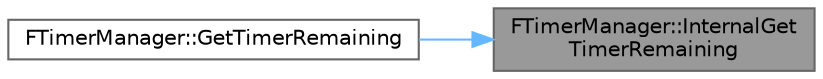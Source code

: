 digraph "FTimerManager::InternalGetTimerRemaining"
{
 // INTERACTIVE_SVG=YES
 // LATEX_PDF_SIZE
  bgcolor="transparent";
  edge [fontname=Helvetica,fontsize=10,labelfontname=Helvetica,labelfontsize=10];
  node [fontname=Helvetica,fontsize=10,shape=box,height=0.2,width=0.4];
  rankdir="RL";
  Node1 [id="Node000001",label="FTimerManager::InternalGet\lTimerRemaining",height=0.2,width=0.4,color="gray40", fillcolor="grey60", style="filled", fontcolor="black",tooltip=" "];
  Node1 -> Node2 [id="edge1_Node000001_Node000002",dir="back",color="steelblue1",style="solid",tooltip=" "];
  Node2 [id="Node000002",label="FTimerManager::GetTimerRemaining",height=0.2,width=0.4,color="grey40", fillcolor="white", style="filled",URL="$d7/dea/classFTimerManager.html#a8bb74bb70ebd857cdbc12319d351173f",tooltip="Gets the time remaining before the specified timer is called."];
}
